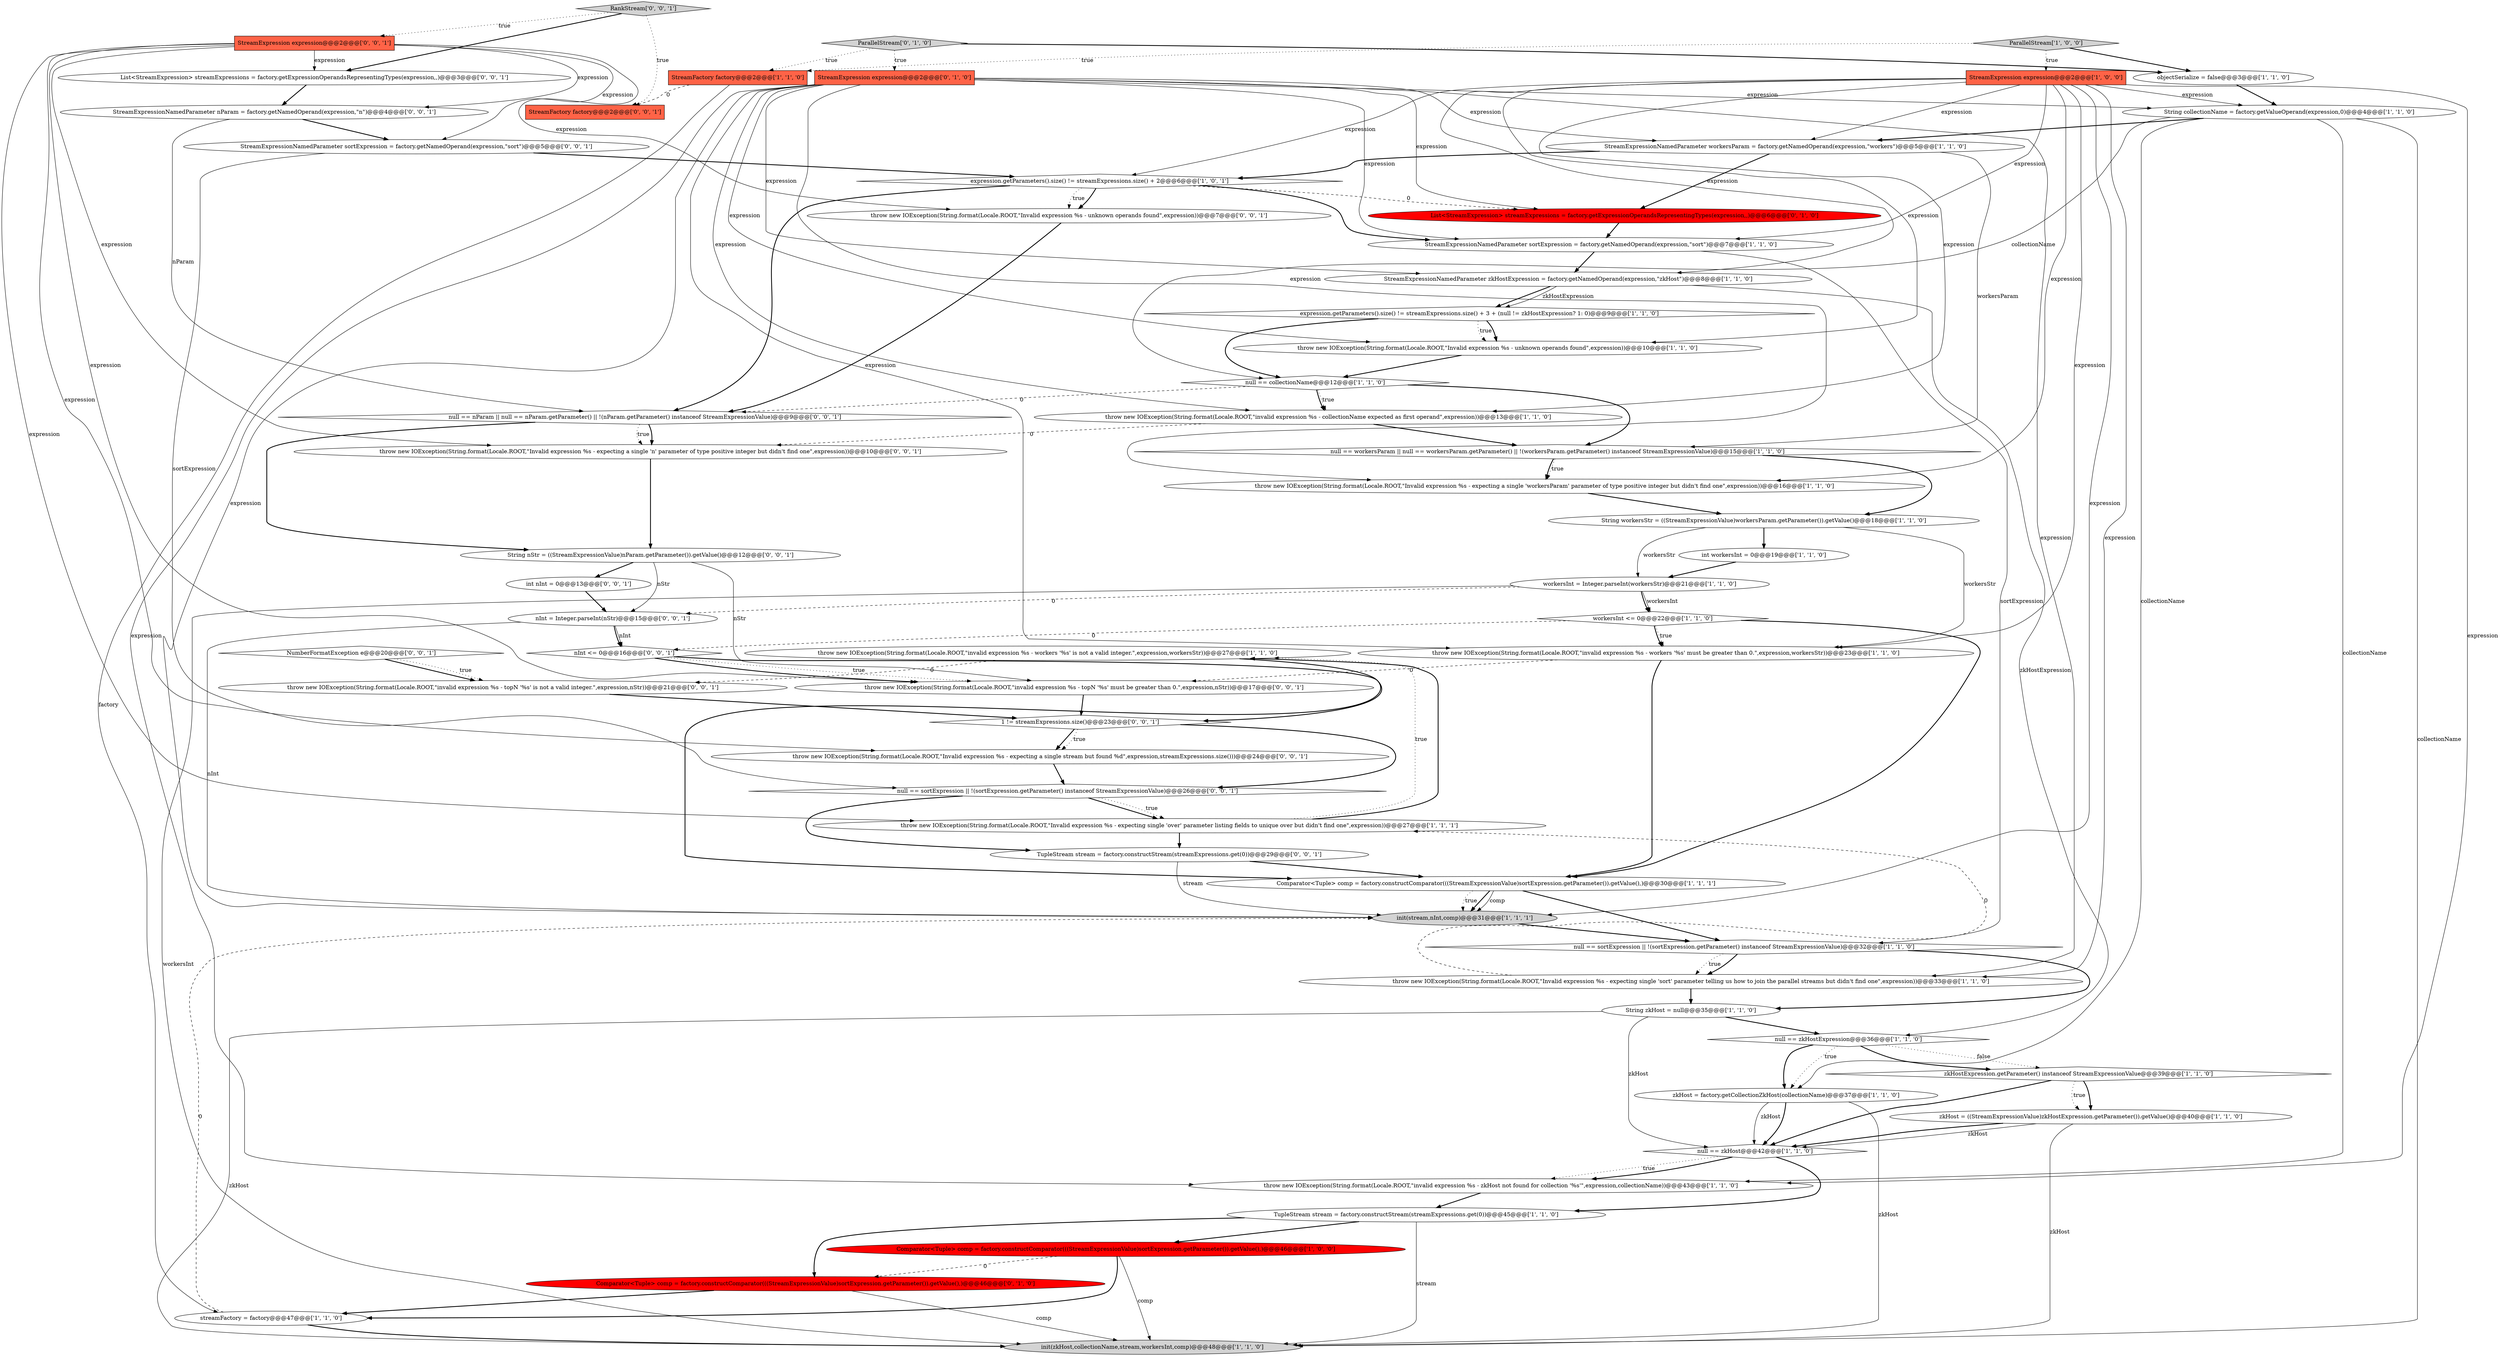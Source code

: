 digraph {
1 [style = filled, label = "throw new IOException(String.format(Locale.ROOT,\"invalid expression %s - workers '%s' is not a valid integer.\",expression,workersStr))@@@27@@@['1', '1', '0']", fillcolor = white, shape = ellipse image = "AAA0AAABBB1BBB"];
33 [style = filled, label = "StreamFactory factory@@@2@@@['1', '1', '0']", fillcolor = tomato, shape = box image = "AAA0AAABBB1BBB"];
51 [style = filled, label = "throw new IOException(String.format(Locale.ROOT,\"Invalid expression %s - expecting a single 'n' parameter of type positive integer but didn't find one\",expression))@@@10@@@['0', '0', '1']", fillcolor = white, shape = ellipse image = "AAA0AAABBB3BBB"];
56 [style = filled, label = "StreamExpressionNamedParameter nParam = factory.getNamedOperand(expression,\"n\")@@@4@@@['0', '0', '1']", fillcolor = white, shape = ellipse image = "AAA0AAABBB3BBB"];
45 [style = filled, label = "StreamExpression expression@@@2@@@['0', '0', '1']", fillcolor = tomato, shape = box image = "AAA0AAABBB3BBB"];
21 [style = filled, label = "throw new IOException(String.format(Locale.ROOT,\"Invalid expression %s - unknown operands found\",expression))@@@10@@@['1', '1', '0']", fillcolor = white, shape = ellipse image = "AAA0AAABBB1BBB"];
28 [style = filled, label = "throw new IOException(String.format(Locale.ROOT,\"Invalid expression %s - expecting single 'over' parameter listing fields to unique over but didn't find one\",expression))@@@27@@@['1', '1', '1']", fillcolor = white, shape = ellipse image = "AAA0AAABBB1BBB"];
47 [style = filled, label = "throw new IOException(String.format(Locale.ROOT,\"invalid expression %s - topN '%s' must be greater than 0.\",expression,nStr))@@@17@@@['0', '0', '1']", fillcolor = white, shape = ellipse image = "AAA0AAABBB3BBB"];
2 [style = filled, label = "throw new IOException(String.format(Locale.ROOT,\"invalid expression %s - workers '%s' must be greater than 0.\",expression,workersStr))@@@23@@@['1', '1', '0']", fillcolor = white, shape = ellipse image = "AAA0AAABBB1BBB"];
15 [style = filled, label = "expression.getParameters().size() != streamExpressions.size() + 2@@@6@@@['1', '0', '1']", fillcolor = white, shape = diamond image = "AAA0AAABBB1BBB"];
40 [style = filled, label = "ParallelStream['0', '1', '0']", fillcolor = lightgray, shape = diamond image = "AAA0AAABBB2BBB"];
43 [style = filled, label = "List<StreamExpression> streamExpressions = factory.getExpressionOperandsRepresentingTypes(expression,,)@@@3@@@['0', '0', '1']", fillcolor = white, shape = ellipse image = "AAA0AAABBB3BBB"];
30 [style = filled, label = "StreamExpressionNamedParameter workersParam = factory.getNamedOperand(expression,\"workers\")@@@5@@@['1', '1', '0']", fillcolor = white, shape = ellipse image = "AAA0AAABBB1BBB"];
6 [style = filled, label = "throw new IOException(String.format(Locale.ROOT,\"invalid expression %s - collectionName expected as first operand\",expression))@@@13@@@['1', '1', '0']", fillcolor = white, shape = ellipse image = "AAA0AAABBB1BBB"];
31 [style = filled, label = "String zkHost = null@@@35@@@['1', '1', '0']", fillcolor = white, shape = ellipse image = "AAA0AAABBB1BBB"];
32 [style = filled, label = "workersInt = Integer.parseInt(workersStr)@@@21@@@['1', '1', '0']", fillcolor = white, shape = ellipse image = "AAA0AAABBB1BBB"];
46 [style = filled, label = "NumberFormatException e@@@20@@@['0', '0', '1']", fillcolor = white, shape = diamond image = "AAA0AAABBB3BBB"];
23 [style = filled, label = "init(zkHost,collectionName,stream,workersInt,comp)@@@48@@@['1', '1', '0']", fillcolor = lightgray, shape = ellipse image = "AAA0AAABBB1BBB"];
53 [style = filled, label = "RankStream['0', '0', '1']", fillcolor = lightgray, shape = diamond image = "AAA0AAABBB3BBB"];
42 [style = filled, label = "TupleStream stream = factory.constructStream(streamExpressions.get(0))@@@29@@@['0', '0', '1']", fillcolor = white, shape = ellipse image = "AAA0AAABBB3BBB"];
24 [style = filled, label = "StreamExpressionNamedParameter sortExpression = factory.getNamedOperand(expression,\"sort\")@@@7@@@['1', '1', '0']", fillcolor = white, shape = ellipse image = "AAA0AAABBB1BBB"];
39 [style = filled, label = "StreamExpression expression@@@2@@@['0', '1', '0']", fillcolor = tomato, shape = box image = "AAA0AAABBB2BBB"];
4 [style = filled, label = "throw new IOException(String.format(Locale.ROOT,\"invalid expression %s - zkHost not found for collection '%s'\",expression,collectionName))@@@43@@@['1', '1', '0']", fillcolor = white, shape = ellipse image = "AAA0AAABBB1BBB"];
29 [style = filled, label = "null == zkHost@@@42@@@['1', '1', '0']", fillcolor = white, shape = diamond image = "AAA0AAABBB1BBB"];
52 [style = filled, label = "throw new IOException(String.format(Locale.ROOT,\"Invalid expression %s - expecting a single stream but found %d\",expression,streamExpressions.size()))@@@24@@@['0', '0', '1']", fillcolor = white, shape = ellipse image = "AAA0AAABBB3BBB"];
54 [style = filled, label = "int nInt = 0@@@13@@@['0', '0', '1']", fillcolor = white, shape = ellipse image = "AAA0AAABBB3BBB"];
37 [style = filled, label = "List<StreamExpression> streamExpressions = factory.getExpressionOperandsRepresentingTypes(expression,,)@@@6@@@['0', '1', '0']", fillcolor = red, shape = ellipse image = "AAA1AAABBB2BBB"];
0 [style = filled, label = "zkHostExpression.getParameter() instanceof StreamExpressionValue@@@39@@@['1', '1', '0']", fillcolor = white, shape = diamond image = "AAA0AAABBB1BBB"];
38 [style = filled, label = "Comparator<Tuple> comp = factory.constructComparator(((StreamExpressionValue)sortExpression.getParameter()).getValue(),)@@@46@@@['0', '1', '0']", fillcolor = red, shape = ellipse image = "AAA1AAABBB2BBB"];
20 [style = filled, label = "null == sortExpression || !(sortExpression.getParameter() instanceof StreamExpressionValue)@@@32@@@['1', '1', '0']", fillcolor = white, shape = diamond image = "AAA0AAABBB1BBB"];
26 [style = filled, label = "zkHost = factory.getCollectionZkHost(collectionName)@@@37@@@['1', '1', '0']", fillcolor = white, shape = ellipse image = "AAA0AAABBB1BBB"];
50 [style = filled, label = "null == sortExpression || !(sortExpression.getParameter() instanceof StreamExpressionValue)@@@26@@@['0', '0', '1']", fillcolor = white, shape = diamond image = "AAA0AAABBB3BBB"];
60 [style = filled, label = "null == nParam || null == nParam.getParameter() || !(nParam.getParameter() instanceof StreamExpressionValue)@@@9@@@['0', '0', '1']", fillcolor = white, shape = diamond image = "AAA0AAABBB3BBB"];
22 [style = filled, label = "null == zkHostExpression@@@36@@@['1', '1', '0']", fillcolor = white, shape = diamond image = "AAA0AAABBB1BBB"];
8 [style = filled, label = "objectSerialize = false@@@3@@@['1', '1', '0']", fillcolor = white, shape = ellipse image = "AAA0AAABBB1BBB"];
36 [style = filled, label = "expression.getParameters().size() != streamExpressions.size() + 3 + (null != zkHostExpression? 1: 0)@@@9@@@['1', '1', '0']", fillcolor = white, shape = diamond image = "AAA0AAABBB1BBB"];
58 [style = filled, label = "nInt <= 0@@@16@@@['0', '0', '1']", fillcolor = white, shape = diamond image = "AAA0AAABBB3BBB"];
55 [style = filled, label = "String nStr = ((StreamExpressionValue)nParam.getParameter()).getValue()@@@12@@@['0', '0', '1']", fillcolor = white, shape = ellipse image = "AAA0AAABBB3BBB"];
48 [style = filled, label = "1 != streamExpressions.size()@@@23@@@['0', '0', '1']", fillcolor = white, shape = diamond image = "AAA0AAABBB3BBB"];
10 [style = filled, label = "StreamExpression expression@@@2@@@['1', '0', '0']", fillcolor = tomato, shape = box image = "AAA0AAABBB1BBB"];
57 [style = filled, label = "throw new IOException(String.format(Locale.ROOT,\"Invalid expression %s - unknown operands found\",expression))@@@7@@@['0', '0', '1']", fillcolor = white, shape = ellipse image = "AAA0AAABBB3BBB"];
34 [style = filled, label = "workersInt <= 0@@@22@@@['1', '1', '0']", fillcolor = white, shape = diamond image = "AAA0AAABBB1BBB"];
44 [style = filled, label = "throw new IOException(String.format(Locale.ROOT,\"invalid expression %s - topN '%s' is not a valid integer.\",expression,nStr))@@@21@@@['0', '0', '1']", fillcolor = white, shape = ellipse image = "AAA0AAABBB3BBB"];
25 [style = filled, label = "null == collectionName@@@12@@@['1', '1', '0']", fillcolor = white, shape = diamond image = "AAA0AAABBB1BBB"];
17 [style = filled, label = "String collectionName = factory.getValueOperand(expression,0)@@@4@@@['1', '1', '0']", fillcolor = white, shape = ellipse image = "AAA0AAABBB1BBB"];
3 [style = filled, label = "Comparator<Tuple> comp = factory.constructComparator(((StreamExpressionValue)sortExpression.getParameter()).getValue(),)@@@46@@@['1', '0', '0']", fillcolor = red, shape = ellipse image = "AAA1AAABBB1BBB"];
19 [style = filled, label = "String workersStr = ((StreamExpressionValue)workersParam.getParameter()).getValue()@@@18@@@['1', '1', '0']", fillcolor = white, shape = ellipse image = "AAA0AAABBB1BBB"];
14 [style = filled, label = "zkHost = ((StreamExpressionValue)zkHostExpression.getParameter()).getValue()@@@40@@@['1', '1', '0']", fillcolor = white, shape = ellipse image = "AAA0AAABBB1BBB"];
7 [style = filled, label = "StreamExpressionNamedParameter zkHostExpression = factory.getNamedOperand(expression,\"zkHost\")@@@8@@@['1', '1', '0']", fillcolor = white, shape = ellipse image = "AAA0AAABBB1BBB"];
18 [style = filled, label = "throw new IOException(String.format(Locale.ROOT,\"Invalid expression %s - expecting a single 'workersParam' parameter of type positive integer but didn't find one\",expression))@@@16@@@['1', '1', '0']", fillcolor = white, shape = ellipse image = "AAA0AAABBB1BBB"];
27 [style = filled, label = "throw new IOException(String.format(Locale.ROOT,\"Invalid expression %s - expecting single 'sort' parameter telling us how to join the parallel streams but didn't find one\",expression))@@@33@@@['1', '1', '0']", fillcolor = white, shape = ellipse image = "AAA0AAABBB1BBB"];
35 [style = filled, label = "init(stream,nInt,comp)@@@31@@@['1', '1', '1']", fillcolor = lightgray, shape = ellipse image = "AAA0AAABBB1BBB"];
9 [style = filled, label = "ParallelStream['1', '0', '0']", fillcolor = lightgray, shape = diamond image = "AAA0AAABBB1BBB"];
59 [style = filled, label = "StreamFactory factory@@@2@@@['0', '0', '1']", fillcolor = tomato, shape = box image = "AAA0AAABBB3BBB"];
12 [style = filled, label = "Comparator<Tuple> comp = factory.constructComparator(((StreamExpressionValue)sortExpression.getParameter()).getValue(),)@@@30@@@['1', '1', '1']", fillcolor = white, shape = ellipse image = "AAA0AAABBB1BBB"];
49 [style = filled, label = "StreamExpressionNamedParameter sortExpression = factory.getNamedOperand(expression,\"sort\")@@@5@@@['0', '0', '1']", fillcolor = white, shape = ellipse image = "AAA0AAABBB3BBB"];
41 [style = filled, label = "nInt = Integer.parseInt(nStr)@@@15@@@['0', '0', '1']", fillcolor = white, shape = ellipse image = "AAA0AAABBB3BBB"];
13 [style = filled, label = "streamFactory = factory@@@47@@@['1', '1', '0']", fillcolor = white, shape = ellipse image = "AAA0AAABBB1BBB"];
16 [style = filled, label = "TupleStream stream = factory.constructStream(streamExpressions.get(0))@@@45@@@['1', '1', '0']", fillcolor = white, shape = ellipse image = "AAA0AAABBB1BBB"];
5 [style = filled, label = "int workersInt = 0@@@19@@@['1', '1', '0']", fillcolor = white, shape = ellipse image = "AAA0AAABBB1BBB"];
11 [style = filled, label = "null == workersParam || null == workersParam.getParameter() || !(workersParam.getParameter() instanceof StreamExpressionValue)@@@15@@@['1', '1', '0']", fillcolor = white, shape = diamond image = "AAA0AAABBB1BBB"];
17->4 [style = solid, label="collectionName"];
40->39 [style = dotted, label="true"];
19->32 [style = solid, label="workersStr"];
3->23 [style = solid, label="comp"];
39->30 [style = solid, label="expression"];
20->27 [style = dotted, label="true"];
6->51 [style = dashed, label="0"];
53->59 [style = dotted, label="true"];
58->47 [style = dotted, label="true"];
34->2 [style = dotted, label="true"];
2->47 [style = dashed, label="0"];
36->21 [style = dotted, label="true"];
32->34 [style = bold, label=""];
25->6 [style = bold, label=""];
42->35 [style = solid, label="stream"];
15->57 [style = bold, label=""];
1->44 [style = dashed, label="0"];
26->23 [style = solid, label="zkHost"];
45->47 [style = solid, label="expression"];
12->35 [style = dotted, label="true"];
39->21 [style = solid, label="expression"];
20->27 [style = bold, label=""];
14->23 [style = solid, label="zkHost"];
16->23 [style = solid, label="stream"];
19->5 [style = bold, label=""];
48->52 [style = bold, label=""];
0->14 [style = bold, label=""];
22->0 [style = bold, label=""];
38->23 [style = solid, label="comp"];
34->2 [style = bold, label=""];
10->18 [style = solid, label="expression"];
6->11 [style = bold, label=""];
55->41 [style = solid, label="nStr"];
1->12 [style = bold, label=""];
14->29 [style = solid, label="zkHost"];
17->23 [style = solid, label="collectionName"];
28->42 [style = bold, label=""];
55->47 [style = solid, label="nStr"];
10->21 [style = solid, label="expression"];
41->58 [style = bold, label=""];
15->57 [style = dotted, label="true"];
17->26 [style = solid, label="collectionName"];
4->16 [style = bold, label=""];
60->51 [style = bold, label=""];
16->3 [style = bold, label=""];
45->52 [style = solid, label="expression"];
9->33 [style = dotted, label="true"];
39->17 [style = solid, label="expression"];
10->30 [style = solid, label="expression"];
47->48 [style = bold, label=""];
35->20 [style = bold, label=""];
3->38 [style = dashed, label="0"];
18->19 [style = bold, label=""];
22->0 [style = dotted, label="false"];
19->2 [style = solid, label="workersStr"];
41->35 [style = solid, label="nInt"];
27->31 [style = bold, label=""];
57->60 [style = bold, label=""];
48->50 [style = bold, label=""];
0->29 [style = bold, label=""];
10->17 [style = solid, label="expression"];
20->31 [style = bold, label=""];
32->41 [style = dashed, label="0"];
12->35 [style = bold, label=""];
39->37 [style = solid, label="expression"];
21->25 [style = bold, label=""];
54->41 [style = bold, label=""];
9->8 [style = bold, label=""];
45->56 [style = solid, label="expression"];
56->60 [style = solid, label="nParam"];
11->18 [style = bold, label=""];
50->28 [style = bold, label=""];
34->58 [style = dashed, label="0"];
26->29 [style = solid, label="zkHost"];
39->2 [style = solid, label="expression"];
32->23 [style = solid, label="workersInt"];
8->17 [style = bold, label=""];
45->28 [style = solid, label="expression"];
60->55 [style = bold, label=""];
36->25 [style = bold, label=""];
17->25 [style = solid, label="collectionName"];
45->49 [style = solid, label="expression"];
12->35 [style = solid, label="comp"];
25->6 [style = dotted, label="true"];
33->13 [style = solid, label="factory"];
0->14 [style = dotted, label="true"];
39->6 [style = solid, label="expression"];
24->7 [style = bold, label=""];
53->43 [style = bold, label=""];
9->10 [style = dotted, label="true"];
29->16 [style = bold, label=""];
30->15 [style = bold, label=""];
39->27 [style = solid, label="expression"];
46->44 [style = bold, label=""];
24->20 [style = solid, label="sortExpression"];
22->26 [style = bold, label=""];
10->24 [style = solid, label="expression"];
29->4 [style = dotted, label="true"];
37->24 [style = bold, label=""];
48->52 [style = dotted, label="true"];
13->35 [style = dashed, label="0"];
39->7 [style = solid, label="expression"];
25->60 [style = dashed, label="0"];
12->20 [style = bold, label=""];
10->27 [style = solid, label="expression"];
53->45 [style = dotted, label="true"];
28->1 [style = dotted, label="true"];
5->32 [style = bold, label=""];
58->48 [style = bold, label=""];
50->42 [style = bold, label=""];
22->26 [style = dotted, label="true"];
50->28 [style = dotted, label="true"];
10->6 [style = solid, label="expression"];
10->15 [style = solid, label="expression"];
10->4 [style = solid, label="expression"];
14->29 [style = bold, label=""];
49->50 [style = solid, label="sortExpression"];
49->15 [style = bold, label=""];
52->50 [style = bold, label=""];
10->7 [style = solid, label="expression"];
39->35 [style = solid, label="expression"];
10->35 [style = solid, label="expression"];
7->36 [style = bold, label=""];
60->51 [style = dotted, label="true"];
15->60 [style = bold, label=""];
29->4 [style = bold, label=""];
56->49 [style = bold, label=""];
31->22 [style = bold, label=""];
40->33 [style = dotted, label="true"];
30->11 [style = solid, label="workersParam"];
15->37 [style = dashed, label="0"];
26->29 [style = bold, label=""];
31->29 [style = solid, label="zkHost"];
17->30 [style = bold, label=""];
46->44 [style = dotted, label="true"];
45->43 [style = solid, label="expression"];
28->1 [style = bold, label=""];
42->12 [style = bold, label=""];
10->2 [style = solid, label="expression"];
30->37 [style = bold, label=""];
11->19 [style = bold, label=""];
34->12 [style = bold, label=""];
39->4 [style = solid, label="expression"];
11->18 [style = dotted, label="true"];
2->12 [style = bold, label=""];
45->57 [style = solid, label="expression"];
36->21 [style = bold, label=""];
7->22 [style = solid, label="zkHostExpression"];
39->18 [style = solid, label="expression"];
41->58 [style = solid, label="nInt"];
58->47 [style = bold, label=""];
7->36 [style = solid, label="zkHostExpression"];
51->55 [style = bold, label=""];
25->11 [style = bold, label=""];
44->48 [style = bold, label=""];
15->24 [style = bold, label=""];
13->23 [style = bold, label=""];
45->51 [style = solid, label="expression"];
3->13 [style = bold, label=""];
27->28 [style = dashed, label="0"];
39->24 [style = solid, label="expression"];
32->34 [style = solid, label="workersInt"];
33->59 [style = dashed, label="0"];
31->23 [style = solid, label="zkHost"];
55->54 [style = bold, label=""];
38->13 [style = bold, label=""];
43->56 [style = bold, label=""];
16->38 [style = bold, label=""];
40->8 [style = bold, label=""];
}
